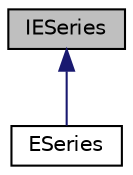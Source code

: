digraph "IESeries"
{
 // LATEX_PDF_SIZE
  edge [fontname="Helvetica",fontsize="10",labelfontname="Helvetica",labelfontsize="10"];
  node [fontname="Helvetica",fontsize="10",shape=record];
  Node1 [label="IESeries",height=0.2,width=0.4,color="black", fillcolor="grey75", style="filled", fontcolor="black",tooltip="The IESeries class is an interface to be able to mock ESeries class for test reasons."];
  Node1 -> Node2 [dir="back",color="midnightblue",fontsize="10",style="solid",fontname="Helvetica"];
  Node2 [label="ESeries",height=0.2,width=0.4,color="black", fillcolor="white", style="filled",URL="$classESeries.html",tooltip="The ESeries class represents the E resistor series E12 and E24. If more E resistor series are require..."];
}
